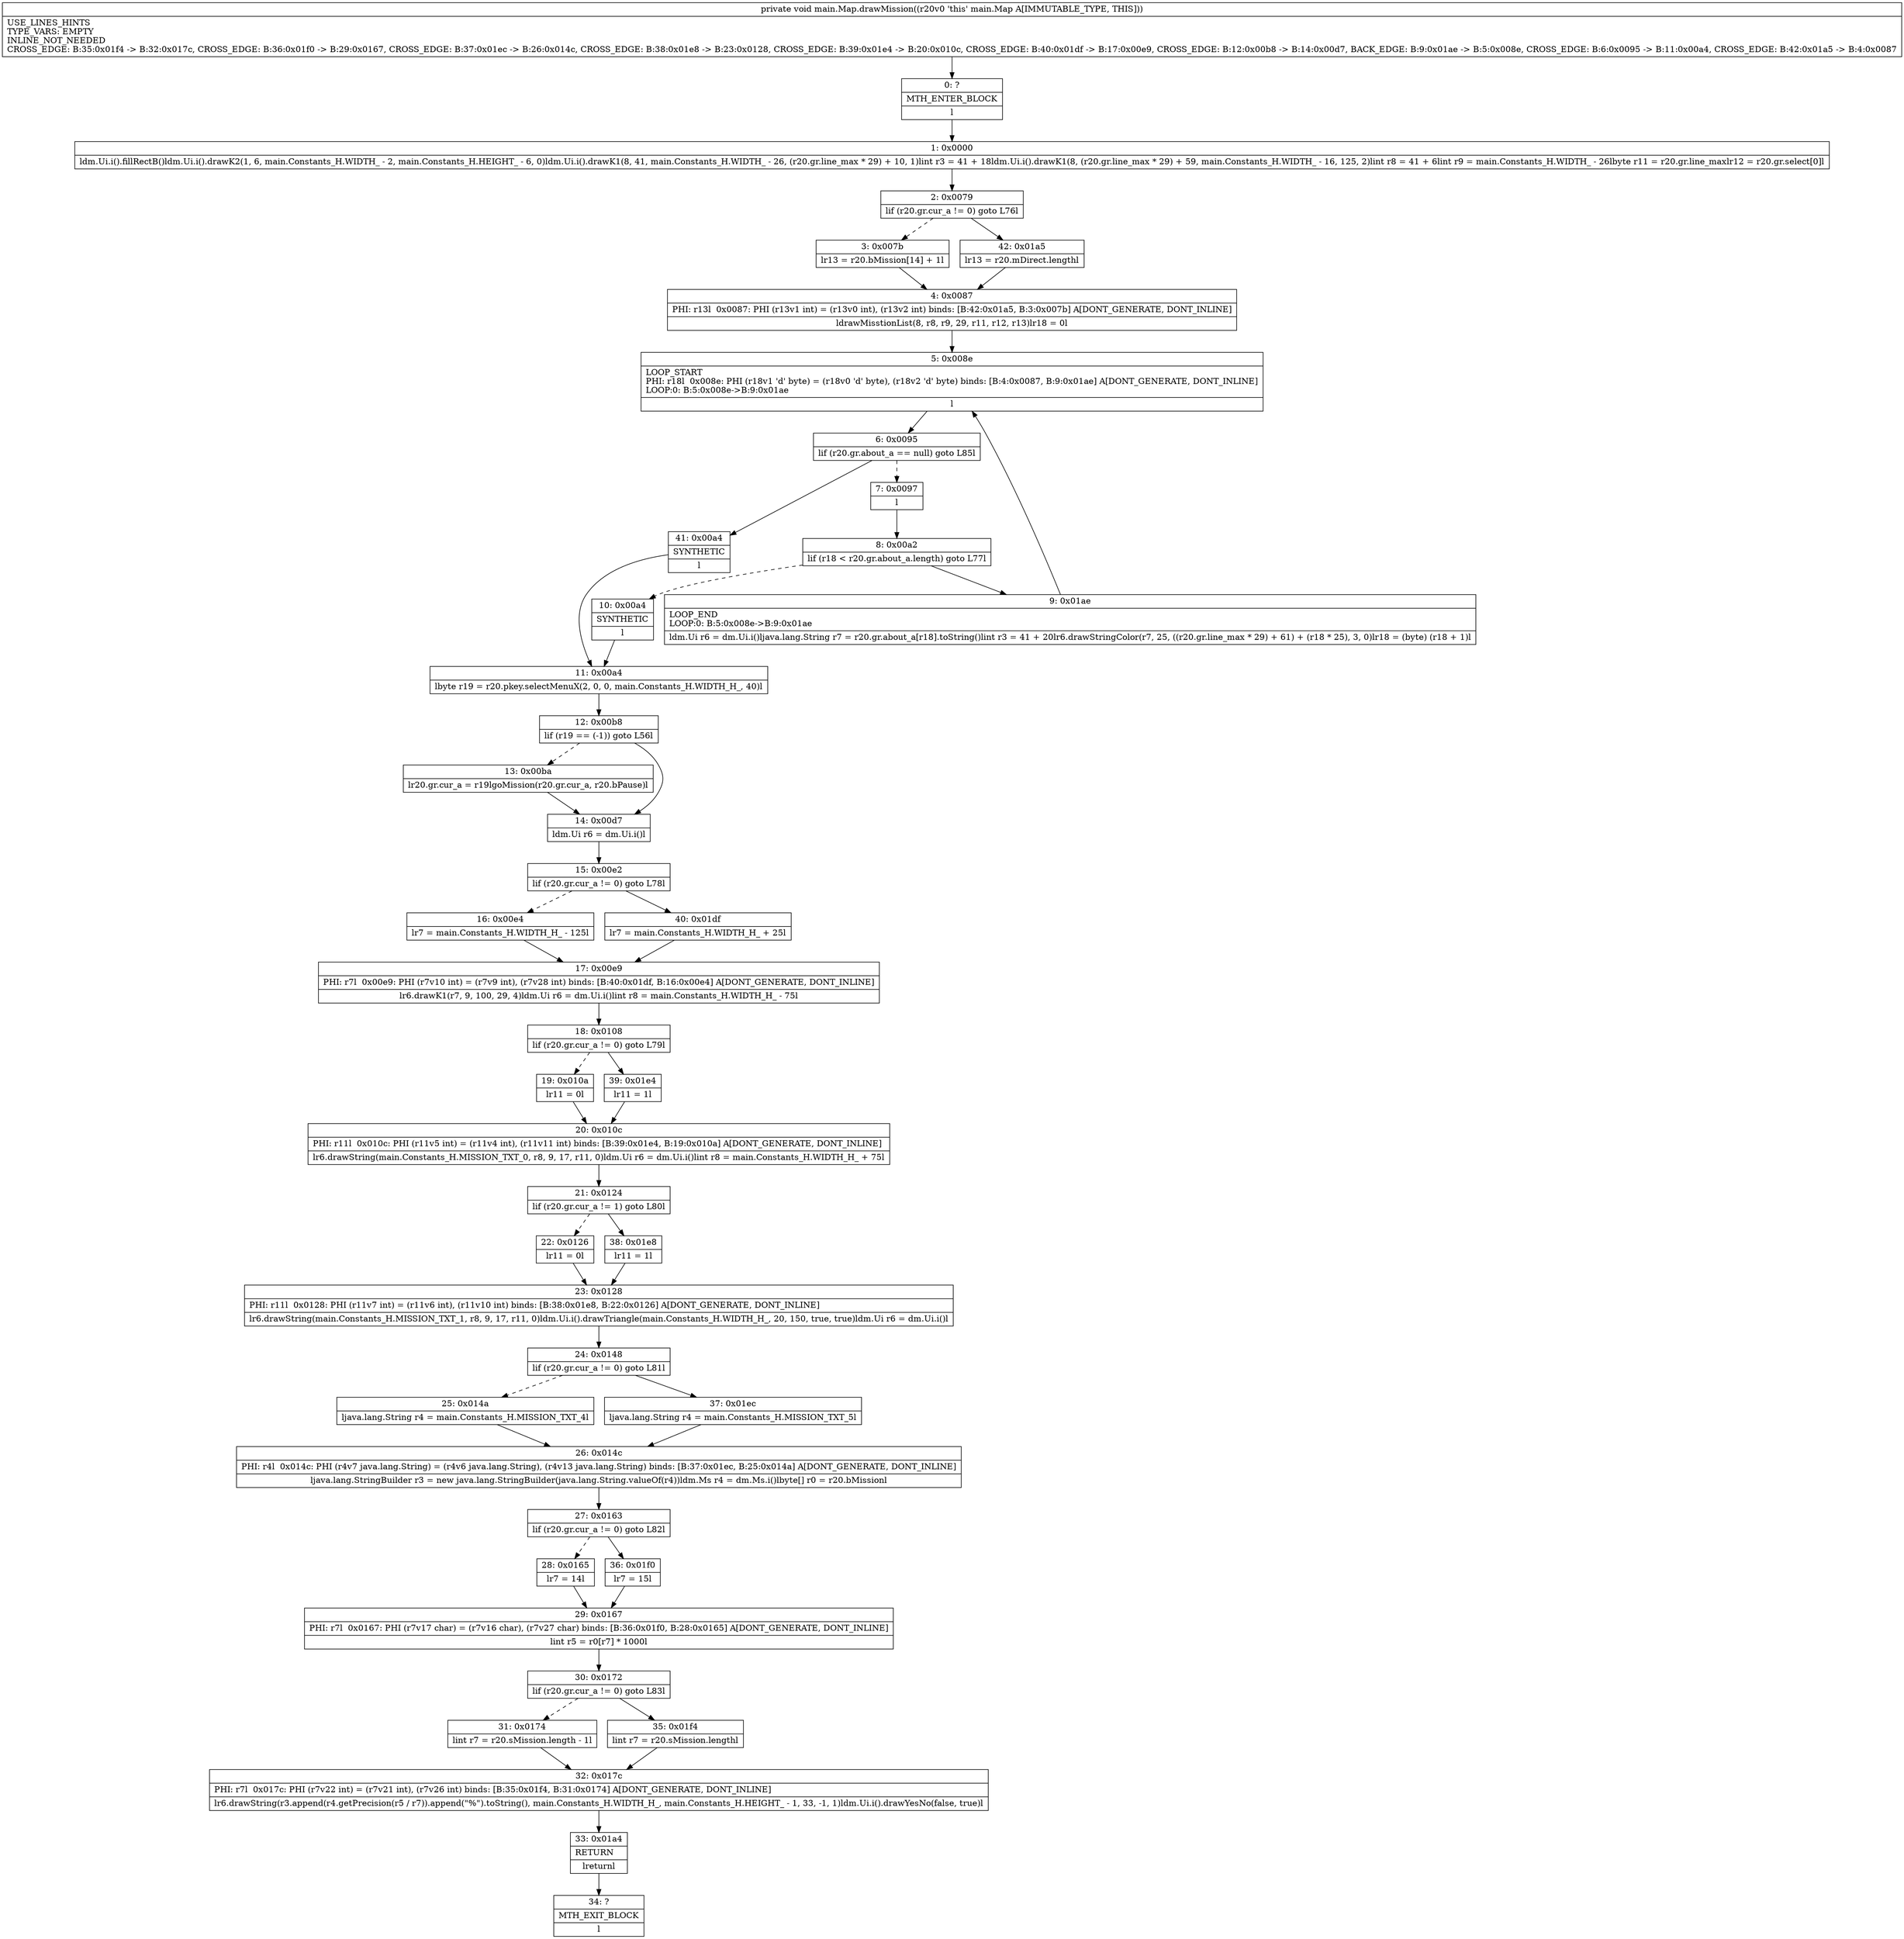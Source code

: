 digraph "CFG formain.Map.drawMission()V" {
Node_0 [shape=record,label="{0\:\ ?|MTH_ENTER_BLOCK\l|l}"];
Node_1 [shape=record,label="{1\:\ 0x0000|ldm.Ui.i().fillRectB()ldm.Ui.i().drawK2(1, 6, main.Constants_H.WIDTH_ \- 2, main.Constants_H.HEIGHT_ \- 6, 0)ldm.Ui.i().drawK1(8, 41, main.Constants_H.WIDTH_ \- 26, (r20.gr.line_max * 29) + 10, 1)lint r3 = 41 + 18ldm.Ui.i().drawK1(8, (r20.gr.line_max * 29) + 59, main.Constants_H.WIDTH_ \- 16, 125, 2)lint r8 = 41 + 6lint r9 = main.Constants_H.WIDTH_ \- 26lbyte r11 = r20.gr.line_maxlr12 = r20.gr.select[0]l}"];
Node_2 [shape=record,label="{2\:\ 0x0079|lif (r20.gr.cur_a != 0) goto L76l}"];
Node_3 [shape=record,label="{3\:\ 0x007b|lr13 = r20.bMission[14] + 1l}"];
Node_4 [shape=record,label="{4\:\ 0x0087|PHI: r13l  0x0087: PHI (r13v1 int) = (r13v0 int), (r13v2 int) binds: [B:42:0x01a5, B:3:0x007b] A[DONT_GENERATE, DONT_INLINE]\l|ldrawMisstionList(8, r8, r9, 29, r11, r12, r13)lr18 = 0l}"];
Node_5 [shape=record,label="{5\:\ 0x008e|LOOP_START\lPHI: r18l  0x008e: PHI (r18v1 'd' byte) = (r18v0 'd' byte), (r18v2 'd' byte) binds: [B:4:0x0087, B:9:0x01ae] A[DONT_GENERATE, DONT_INLINE]\lLOOP:0: B:5:0x008e\-\>B:9:0x01ae\l|l}"];
Node_6 [shape=record,label="{6\:\ 0x0095|lif (r20.gr.about_a == null) goto L85l}"];
Node_7 [shape=record,label="{7\:\ 0x0097|l}"];
Node_8 [shape=record,label="{8\:\ 0x00a2|lif (r18 \< r20.gr.about_a.length) goto L77l}"];
Node_9 [shape=record,label="{9\:\ 0x01ae|LOOP_END\lLOOP:0: B:5:0x008e\-\>B:9:0x01ae\l|ldm.Ui r6 = dm.Ui.i()ljava.lang.String r7 = r20.gr.about_a[r18].toString()lint r3 = 41 + 20lr6.drawStringColor(r7, 25, ((r20.gr.line_max * 29) + 61) + (r18 * 25), 3, 0)lr18 = (byte) (r18 + 1)l}"];
Node_10 [shape=record,label="{10\:\ 0x00a4|SYNTHETIC\l|l}"];
Node_11 [shape=record,label="{11\:\ 0x00a4|lbyte r19 = r20.pkey.selectMenuX(2, 0, 0, main.Constants_H.WIDTH_H_, 40)l}"];
Node_12 [shape=record,label="{12\:\ 0x00b8|lif (r19 == (\-1)) goto L56l}"];
Node_13 [shape=record,label="{13\:\ 0x00ba|lr20.gr.cur_a = r19lgoMission(r20.gr.cur_a, r20.bPause)l}"];
Node_14 [shape=record,label="{14\:\ 0x00d7|ldm.Ui r6 = dm.Ui.i()l}"];
Node_15 [shape=record,label="{15\:\ 0x00e2|lif (r20.gr.cur_a != 0) goto L78l}"];
Node_16 [shape=record,label="{16\:\ 0x00e4|lr7 = main.Constants_H.WIDTH_H_ \- 125l}"];
Node_17 [shape=record,label="{17\:\ 0x00e9|PHI: r7l  0x00e9: PHI (r7v10 int) = (r7v9 int), (r7v28 int) binds: [B:40:0x01df, B:16:0x00e4] A[DONT_GENERATE, DONT_INLINE]\l|lr6.drawK1(r7, 9, 100, 29, 4)ldm.Ui r6 = dm.Ui.i()lint r8 = main.Constants_H.WIDTH_H_ \- 75l}"];
Node_18 [shape=record,label="{18\:\ 0x0108|lif (r20.gr.cur_a != 0) goto L79l}"];
Node_19 [shape=record,label="{19\:\ 0x010a|lr11 = 0l}"];
Node_20 [shape=record,label="{20\:\ 0x010c|PHI: r11l  0x010c: PHI (r11v5 int) = (r11v4 int), (r11v11 int) binds: [B:39:0x01e4, B:19:0x010a] A[DONT_GENERATE, DONT_INLINE]\l|lr6.drawString(main.Constants_H.MISSION_TXT_0, r8, 9, 17, r11, 0)ldm.Ui r6 = dm.Ui.i()lint r8 = main.Constants_H.WIDTH_H_ + 75l}"];
Node_21 [shape=record,label="{21\:\ 0x0124|lif (r20.gr.cur_a != 1) goto L80l}"];
Node_22 [shape=record,label="{22\:\ 0x0126|lr11 = 0l}"];
Node_23 [shape=record,label="{23\:\ 0x0128|PHI: r11l  0x0128: PHI (r11v7 int) = (r11v6 int), (r11v10 int) binds: [B:38:0x01e8, B:22:0x0126] A[DONT_GENERATE, DONT_INLINE]\l|lr6.drawString(main.Constants_H.MISSION_TXT_1, r8, 9, 17, r11, 0)ldm.Ui.i().drawTriangle(main.Constants_H.WIDTH_H_, 20, 150, true, true)ldm.Ui r6 = dm.Ui.i()l}"];
Node_24 [shape=record,label="{24\:\ 0x0148|lif (r20.gr.cur_a != 0) goto L81l}"];
Node_25 [shape=record,label="{25\:\ 0x014a|ljava.lang.String r4 = main.Constants_H.MISSION_TXT_4l}"];
Node_26 [shape=record,label="{26\:\ 0x014c|PHI: r4l  0x014c: PHI (r4v7 java.lang.String) = (r4v6 java.lang.String), (r4v13 java.lang.String) binds: [B:37:0x01ec, B:25:0x014a] A[DONT_GENERATE, DONT_INLINE]\l|ljava.lang.StringBuilder r3 = new java.lang.StringBuilder(java.lang.String.valueOf(r4))ldm.Ms r4 = dm.Ms.i()lbyte[] r0 = r20.bMissionl}"];
Node_27 [shape=record,label="{27\:\ 0x0163|lif (r20.gr.cur_a != 0) goto L82l}"];
Node_28 [shape=record,label="{28\:\ 0x0165|lr7 = 14l}"];
Node_29 [shape=record,label="{29\:\ 0x0167|PHI: r7l  0x0167: PHI (r7v17 char) = (r7v16 char), (r7v27 char) binds: [B:36:0x01f0, B:28:0x0165] A[DONT_GENERATE, DONT_INLINE]\l|lint r5 = r0[r7] * 1000l}"];
Node_30 [shape=record,label="{30\:\ 0x0172|lif (r20.gr.cur_a != 0) goto L83l}"];
Node_31 [shape=record,label="{31\:\ 0x0174|lint r7 = r20.sMission.length \- 1l}"];
Node_32 [shape=record,label="{32\:\ 0x017c|PHI: r7l  0x017c: PHI (r7v22 int) = (r7v21 int), (r7v26 int) binds: [B:35:0x01f4, B:31:0x0174] A[DONT_GENERATE, DONT_INLINE]\l|lr6.drawString(r3.append(r4.getPrecision(r5 \/ r7)).append(\"%\").toString(), main.Constants_H.WIDTH_H_, main.Constants_H.HEIGHT_ \- 1, 33, \-1, 1)ldm.Ui.i().drawYesNo(false, true)l}"];
Node_33 [shape=record,label="{33\:\ 0x01a4|RETURN\l|lreturnl}"];
Node_34 [shape=record,label="{34\:\ ?|MTH_EXIT_BLOCK\l|l}"];
Node_35 [shape=record,label="{35\:\ 0x01f4|lint r7 = r20.sMission.lengthl}"];
Node_36 [shape=record,label="{36\:\ 0x01f0|lr7 = 15l}"];
Node_37 [shape=record,label="{37\:\ 0x01ec|ljava.lang.String r4 = main.Constants_H.MISSION_TXT_5l}"];
Node_38 [shape=record,label="{38\:\ 0x01e8|lr11 = 1l}"];
Node_39 [shape=record,label="{39\:\ 0x01e4|lr11 = 1l}"];
Node_40 [shape=record,label="{40\:\ 0x01df|lr7 = main.Constants_H.WIDTH_H_ + 25l}"];
Node_41 [shape=record,label="{41\:\ 0x00a4|SYNTHETIC\l|l}"];
Node_42 [shape=record,label="{42\:\ 0x01a5|lr13 = r20.mDirect.lengthl}"];
MethodNode[shape=record,label="{private void main.Map.drawMission((r20v0 'this' main.Map A[IMMUTABLE_TYPE, THIS]))  | USE_LINES_HINTS\lTYPE_VARS: EMPTY\lINLINE_NOT_NEEDED\lCROSS_EDGE: B:35:0x01f4 \-\> B:32:0x017c, CROSS_EDGE: B:36:0x01f0 \-\> B:29:0x0167, CROSS_EDGE: B:37:0x01ec \-\> B:26:0x014c, CROSS_EDGE: B:38:0x01e8 \-\> B:23:0x0128, CROSS_EDGE: B:39:0x01e4 \-\> B:20:0x010c, CROSS_EDGE: B:40:0x01df \-\> B:17:0x00e9, CROSS_EDGE: B:12:0x00b8 \-\> B:14:0x00d7, BACK_EDGE: B:9:0x01ae \-\> B:5:0x008e, CROSS_EDGE: B:6:0x0095 \-\> B:11:0x00a4, CROSS_EDGE: B:42:0x01a5 \-\> B:4:0x0087\l}"];
MethodNode -> Node_0;
Node_0 -> Node_1;
Node_1 -> Node_2;
Node_2 -> Node_3[style=dashed];
Node_2 -> Node_42;
Node_3 -> Node_4;
Node_4 -> Node_5;
Node_5 -> Node_6;
Node_6 -> Node_7[style=dashed];
Node_6 -> Node_41;
Node_7 -> Node_8;
Node_8 -> Node_9;
Node_8 -> Node_10[style=dashed];
Node_9 -> Node_5;
Node_10 -> Node_11;
Node_11 -> Node_12;
Node_12 -> Node_13[style=dashed];
Node_12 -> Node_14;
Node_13 -> Node_14;
Node_14 -> Node_15;
Node_15 -> Node_16[style=dashed];
Node_15 -> Node_40;
Node_16 -> Node_17;
Node_17 -> Node_18;
Node_18 -> Node_19[style=dashed];
Node_18 -> Node_39;
Node_19 -> Node_20;
Node_20 -> Node_21;
Node_21 -> Node_22[style=dashed];
Node_21 -> Node_38;
Node_22 -> Node_23;
Node_23 -> Node_24;
Node_24 -> Node_25[style=dashed];
Node_24 -> Node_37;
Node_25 -> Node_26;
Node_26 -> Node_27;
Node_27 -> Node_28[style=dashed];
Node_27 -> Node_36;
Node_28 -> Node_29;
Node_29 -> Node_30;
Node_30 -> Node_31[style=dashed];
Node_30 -> Node_35;
Node_31 -> Node_32;
Node_32 -> Node_33;
Node_33 -> Node_34;
Node_35 -> Node_32;
Node_36 -> Node_29;
Node_37 -> Node_26;
Node_38 -> Node_23;
Node_39 -> Node_20;
Node_40 -> Node_17;
Node_41 -> Node_11;
Node_42 -> Node_4;
}

